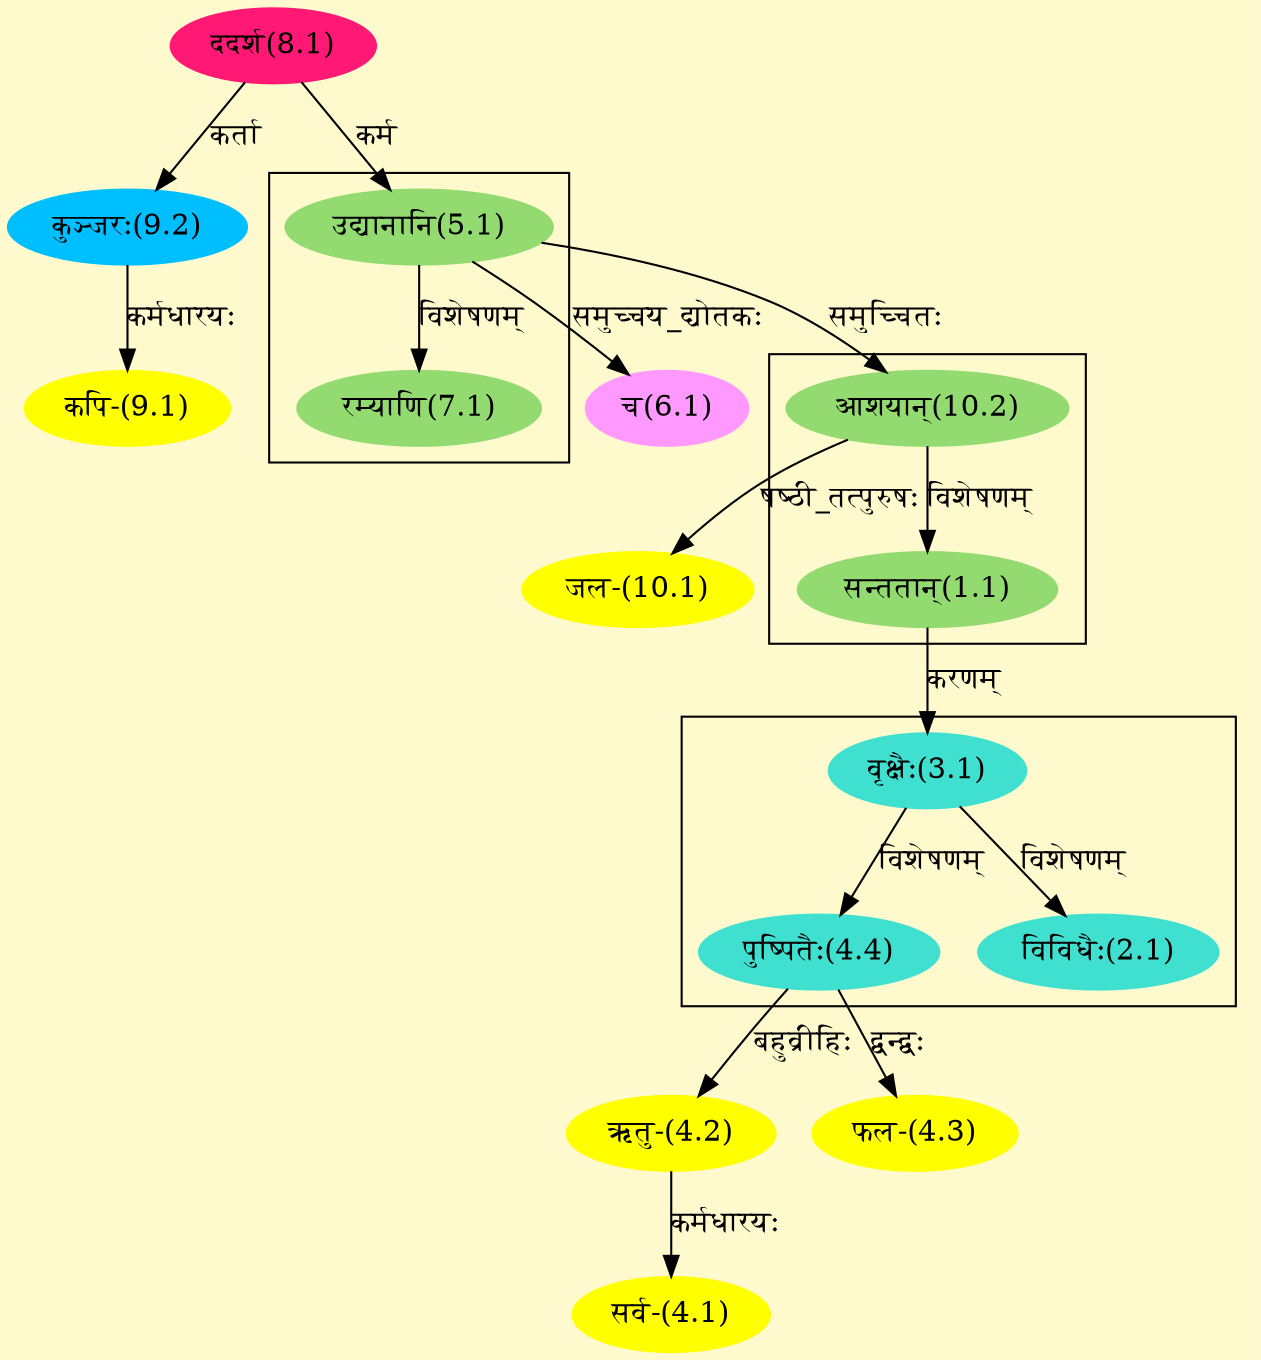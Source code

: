 digraph G{
rankdir=BT;
 compound=true;
 bgcolor="lemonchiffon1";

subgraph cluster_1{
Node1_1 [style=filled, color="#93DB70" label = "सन्ततान्(1.1)"]
Node10_2 [style=filled, color="#93DB70" label = "आशयान्(10.2)"]

}

subgraph cluster_2{
Node2_1 [style=filled, color="#40E0D0" label = "विविधैः(2.1)"]
Node3_1 [style=filled, color="#40E0D0" label = "वृक्षैः(3.1)"]
Node4_4 [style=filled, color="#40E0D0" label = "पुष्पितैः(4.4)"]

}

subgraph cluster_3{
Node7_1 [style=filled, color="#93DB70" label = "रम्याणि(7.1)"]
Node5_1 [style=filled, color="#93DB70" label = "उद्यानानि(5.1)"]
Node10_2 [style=filled, color="#93DB70" label = "आशयान्(10.2)"]

}
Node3_1 [style=filled, color="#40E0D0" label = "वृक्षैः(3.1)"]
Node1_1 [style=filled, color="#93DB70" label = "सन्ततान्(1.1)"]
Node4_1 [style=filled, color="#FFFF00" label = "सर्व-(4.1)"]
Node4_2 [style=filled, color="#FFFF00" label = "ऋतु-(4.2)"]
Node4_4 [style=filled, color="#40E0D0" label = "पुष्पितैः(4.4)"]
Node4_3 [style=filled, color="#FFFF00" label = "फल-(4.3)"]
Node5_1 [style=filled, color="#93DB70" label = "उद्यानानि(5.1)"]
Node8_1 [style=filled, color="#FF1975" label = "ददर्श(8.1)"]
Node6_1 [style=filled, color="#FF99FF" label = "च(6.1)"]
Node [style=filled, color="" label = "()"]
Node9_1 [style=filled, color="#FFFF00" label = "कपि-(9.1)"]
Node9_2 [style=filled, color="#00BFFF" label = "कुञ्जरः(9.2)"]
Node10_1 [style=filled, color="#FFFF00" label = "जल-(10.1)"]
Node10_2 [style=filled, color="#93DB70" label = "आशयान्(10.2)"]
/* Start of Relations section */

Node1_1 -> Node10_2 [  label="विशेषणम्"  dir="back" ]
Node2_1 -> Node3_1 [  label="विशेषणम्"  dir="back" ]
Node3_1 -> Node1_1 [  label="करणम्"  dir="back" ]
Node4_1 -> Node4_2 [  label="कर्मधारयः"  dir="back" ]
Node4_2 -> Node4_4 [  label="बहुव्रीहिः"  dir="back" ]
Node4_3 -> Node4_4 [  label="द्वन्द्वः"  dir="back" ]
Node4_4 -> Node3_1 [  label="विशेषणम्"  dir="back" ]
Node5_1 -> Node8_1 [  label="कर्म"  dir="back" ]
Node6_1 -> Node5_1 [  label="समुच्चय_द्योतकः"  dir="back" ]
Node7_1 -> Node5_1 [  label="विशेषणम्"  dir="back" ]
Node9_1 -> Node9_2 [  label="कर्मधारयः"  dir="back" ]
Node9_2 -> Node8_1 [  label="कर्ता"  dir="back" ]
Node10_1 -> Node10_2 [  label="षष्ठी_तत्पुरुषः"  dir="back" ]
Node10_2 -> Node5_1 [  label="समुच्चितः"  dir="back" ]
}
